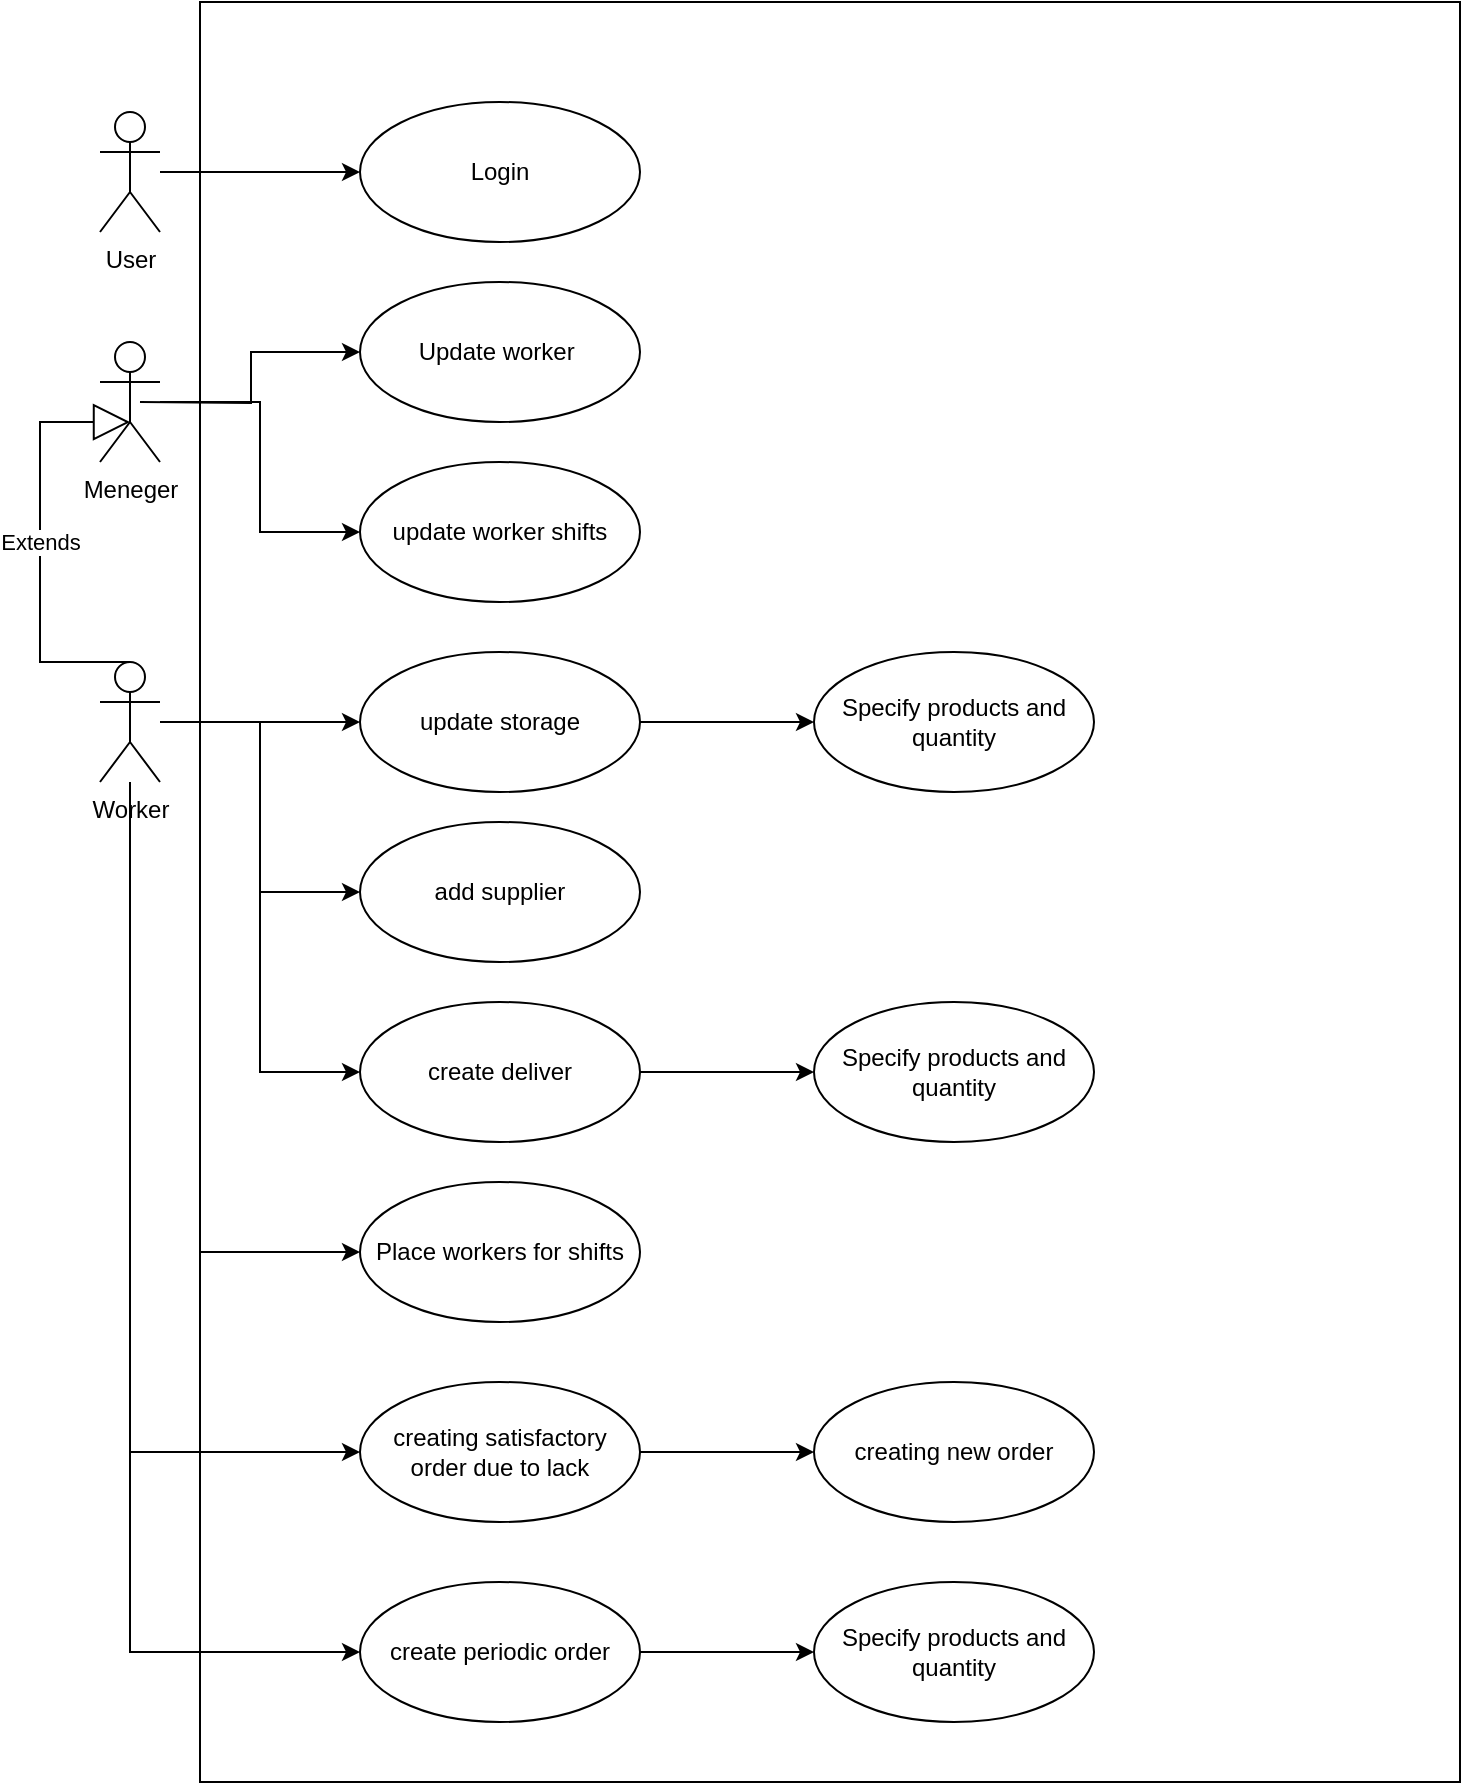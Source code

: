 <mxfile version="16.5.1" type="device"><diagram id="FjsTcY0FZENen8_5drML" name="‫עמוד-1‬"><mxGraphModel dx="1698" dy="506" grid="1" gridSize="10" guides="1" tooltips="1" connect="1" arrows="1" fold="1" page="1" pageScale="1" pageWidth="827" pageHeight="1169" math="0" shadow="0"><root><mxCell id="0"/><mxCell id="1" parent="0"/><mxCell id="akdDZByb4MpXBMGKsgp7-43" value="" style="rounded=0;whiteSpace=wrap;html=1;" vertex="1" parent="1"><mxGeometry x="-720" y="50" width="630" height="890" as="geometry"/></mxCell><mxCell id="akdDZByb4MpXBMGKsgp7-7" style="edgeStyle=orthogonalEdgeStyle;rounded=0;orthogonalLoop=1;jettySize=auto;html=1;" edge="1" parent="1" source="akdDZByb4MpXBMGKsgp7-2" target="akdDZByb4MpXBMGKsgp7-6"><mxGeometry relative="1" as="geometry"/></mxCell><mxCell id="akdDZByb4MpXBMGKsgp7-2" value="User" style="shape=umlActor;verticalLabelPosition=bottom;verticalAlign=top;html=1;" vertex="1" parent="1"><mxGeometry x="-770" y="105" width="30" height="60" as="geometry"/></mxCell><mxCell id="akdDZByb4MpXBMGKsgp7-6" value="Login" style="ellipse;whiteSpace=wrap;html=1;" vertex="1" parent="1"><mxGeometry x="-640" y="100" width="140" height="70" as="geometry"/></mxCell><mxCell id="akdDZByb4MpXBMGKsgp7-25" style="edgeStyle=orthogonalEdgeStyle;rounded=0;orthogonalLoop=1;jettySize=auto;html=1;entryX=0;entryY=0.5;entryDx=0;entryDy=0;" edge="1" parent="1" target="akdDZByb4MpXBMGKsgp7-14"><mxGeometry relative="1" as="geometry"><mxPoint x="-750" y="250" as="sourcePoint"/></mxGeometry></mxCell><mxCell id="akdDZByb4MpXBMGKsgp7-27" style="edgeStyle=orthogonalEdgeStyle;rounded=0;orthogonalLoop=1;jettySize=auto;html=1;entryX=0;entryY=0.5;entryDx=0;entryDy=0;" edge="1" parent="1" source="akdDZByb4MpXBMGKsgp7-8" target="akdDZByb4MpXBMGKsgp7-15"><mxGeometry relative="1" as="geometry"/></mxCell><mxCell id="akdDZByb4MpXBMGKsgp7-34" style="edgeStyle=orthogonalEdgeStyle;rounded=0;orthogonalLoop=1;jettySize=auto;html=1;entryX=0;entryY=0.5;entryDx=0;entryDy=0;" edge="1" parent="1" source="akdDZByb4MpXBMGKsgp7-8" target="akdDZByb4MpXBMGKsgp7-23"><mxGeometry relative="1" as="geometry"><Array as="points"><mxPoint x="-720" y="250"/><mxPoint x="-720" y="675"/></Array></mxGeometry></mxCell><mxCell id="akdDZByb4MpXBMGKsgp7-8" value="Meneger" style="shape=umlActor;verticalLabelPosition=bottom;verticalAlign=top;html=1;" vertex="1" parent="1"><mxGeometry x="-770" y="220" width="30" height="60" as="geometry"/></mxCell><mxCell id="akdDZByb4MpXBMGKsgp7-14" value="Update worker&amp;nbsp;" style="ellipse;whiteSpace=wrap;html=1;" vertex="1" parent="1"><mxGeometry x="-640" y="190" width="140" height="70" as="geometry"/></mxCell><mxCell id="akdDZByb4MpXBMGKsgp7-15" value="update worker shifts" style="ellipse;whiteSpace=wrap;html=1;" vertex="1" parent="1"><mxGeometry x="-640" y="280" width="140" height="70" as="geometry"/></mxCell><mxCell id="akdDZByb4MpXBMGKsgp7-28" style="edgeStyle=orthogonalEdgeStyle;rounded=0;orthogonalLoop=1;jettySize=auto;html=1;" edge="1" parent="1" source="akdDZByb4MpXBMGKsgp7-16" target="akdDZByb4MpXBMGKsgp7-18"><mxGeometry relative="1" as="geometry"/></mxCell><mxCell id="akdDZByb4MpXBMGKsgp7-29" style="edgeStyle=orthogonalEdgeStyle;rounded=0;orthogonalLoop=1;jettySize=auto;html=1;entryX=0;entryY=0.5;entryDx=0;entryDy=0;" edge="1" parent="1" source="akdDZByb4MpXBMGKsgp7-16" target="akdDZByb4MpXBMGKsgp7-20"><mxGeometry relative="1" as="geometry"/></mxCell><mxCell id="akdDZByb4MpXBMGKsgp7-30" style="edgeStyle=orthogonalEdgeStyle;rounded=0;orthogonalLoop=1;jettySize=auto;html=1;entryX=0;entryY=0.5;entryDx=0;entryDy=0;" edge="1" parent="1" source="akdDZByb4MpXBMGKsgp7-16" target="akdDZByb4MpXBMGKsgp7-21"><mxGeometry relative="1" as="geometry"><Array as="points"><mxPoint x="-755" y="875"/></Array></mxGeometry></mxCell><mxCell id="akdDZByb4MpXBMGKsgp7-32" style="edgeStyle=orthogonalEdgeStyle;rounded=0;orthogonalLoop=1;jettySize=auto;html=1;entryX=0;entryY=0.5;entryDx=0;entryDy=0;" edge="1" parent="1" source="akdDZByb4MpXBMGKsgp7-16" target="akdDZByb4MpXBMGKsgp7-22"><mxGeometry relative="1" as="geometry"><mxPoint x="-290" y="440" as="targetPoint"/><Array as="points"><mxPoint x="-755" y="775"/></Array></mxGeometry></mxCell><mxCell id="akdDZByb4MpXBMGKsgp7-33" style="edgeStyle=orthogonalEdgeStyle;rounded=0;orthogonalLoop=1;jettySize=auto;html=1;entryX=0;entryY=0.5;entryDx=0;entryDy=0;" edge="1" parent="1" source="akdDZByb4MpXBMGKsgp7-16" target="akdDZByb4MpXBMGKsgp7-24"><mxGeometry relative="1" as="geometry"/></mxCell><mxCell id="akdDZByb4MpXBMGKsgp7-16" value="Worker" style="shape=umlActor;verticalLabelPosition=bottom;verticalAlign=top;html=1;" vertex="1" parent="1"><mxGeometry x="-770" y="380" width="30" height="60" as="geometry"/></mxCell><mxCell id="akdDZByb4MpXBMGKsgp7-17" value="Extends" style="endArrow=block;endSize=16;endFill=0;html=1;rounded=0;exitX=0.5;exitY=0;exitDx=0;exitDy=0;exitPerimeter=0;entryX=0.5;entryY=0.667;entryDx=0;entryDy=0;entryPerimeter=0;" edge="1" parent="1" source="akdDZByb4MpXBMGKsgp7-16" target="akdDZByb4MpXBMGKsgp7-8"><mxGeometry width="160" relative="1" as="geometry"><mxPoint x="-680" y="310" as="sourcePoint"/><mxPoint x="-800" y="240" as="targetPoint"/><Array as="points"><mxPoint x="-800" y="380"/><mxPoint x="-800" y="260"/></Array></mxGeometry></mxCell><mxCell id="akdDZByb4MpXBMGKsgp7-36" style="edgeStyle=orthogonalEdgeStyle;rounded=0;orthogonalLoop=1;jettySize=auto;html=1;exitX=1;exitY=0.5;exitDx=0;exitDy=0;entryX=0;entryY=0.5;entryDx=0;entryDy=0;" edge="1" parent="1" source="akdDZByb4MpXBMGKsgp7-18" target="akdDZByb4MpXBMGKsgp7-35"><mxGeometry relative="1" as="geometry"/></mxCell><mxCell id="akdDZByb4MpXBMGKsgp7-18" value="update storage" style="ellipse;whiteSpace=wrap;html=1;" vertex="1" parent="1"><mxGeometry x="-640" y="375" width="140" height="70" as="geometry"/></mxCell><mxCell id="akdDZByb4MpXBMGKsgp7-20" value="add supplier" style="ellipse;whiteSpace=wrap;html=1;" vertex="1" parent="1"><mxGeometry x="-640" y="460" width="140" height="70" as="geometry"/></mxCell><mxCell id="akdDZByb4MpXBMGKsgp7-40" style="edgeStyle=orthogonalEdgeStyle;rounded=0;orthogonalLoop=1;jettySize=auto;html=1;exitX=1;exitY=0.5;exitDx=0;exitDy=0;" edge="1" parent="1" source="akdDZByb4MpXBMGKsgp7-21" target="akdDZByb4MpXBMGKsgp7-39"><mxGeometry relative="1" as="geometry"/></mxCell><mxCell id="akdDZByb4MpXBMGKsgp7-21" value="create periodic order" style="ellipse;whiteSpace=wrap;html=1;" vertex="1" parent="1"><mxGeometry x="-640" y="840" width="140" height="70" as="geometry"/></mxCell><mxCell id="akdDZByb4MpXBMGKsgp7-38" style="edgeStyle=orthogonalEdgeStyle;rounded=0;orthogonalLoop=1;jettySize=auto;html=1;exitX=1;exitY=0.5;exitDx=0;exitDy=0;entryX=0;entryY=0.5;entryDx=0;entryDy=0;" edge="1" parent="1" source="akdDZByb4MpXBMGKsgp7-22" target="akdDZByb4MpXBMGKsgp7-37"><mxGeometry relative="1" as="geometry"/></mxCell><mxCell id="akdDZByb4MpXBMGKsgp7-22" value="creating satisfactory order due to lack" style="ellipse;whiteSpace=wrap;html=1;" vertex="1" parent="1"><mxGeometry x="-640" y="740" width="140" height="70" as="geometry"/></mxCell><mxCell id="akdDZByb4MpXBMGKsgp7-23" value="Place workers for shifts" style="ellipse;whiteSpace=wrap;html=1;" vertex="1" parent="1"><mxGeometry x="-640" y="640" width="140" height="70" as="geometry"/></mxCell><mxCell id="akdDZByb4MpXBMGKsgp7-42" style="edgeStyle=orthogonalEdgeStyle;rounded=0;orthogonalLoop=1;jettySize=auto;html=1;entryX=0;entryY=0.5;entryDx=0;entryDy=0;" edge="1" parent="1" source="akdDZByb4MpXBMGKsgp7-24" target="akdDZByb4MpXBMGKsgp7-41"><mxGeometry relative="1" as="geometry"/></mxCell><mxCell id="akdDZByb4MpXBMGKsgp7-24" value="create deliver" style="ellipse;whiteSpace=wrap;html=1;" vertex="1" parent="1"><mxGeometry x="-640" y="550" width="140" height="70" as="geometry"/></mxCell><mxCell id="akdDZByb4MpXBMGKsgp7-35" value="Specify products and quantity" style="ellipse;whiteSpace=wrap;html=1;" vertex="1" parent="1"><mxGeometry x="-413" y="375" width="140" height="70" as="geometry"/></mxCell><mxCell id="akdDZByb4MpXBMGKsgp7-37" value="creating new order" style="ellipse;whiteSpace=wrap;html=1;" vertex="1" parent="1"><mxGeometry x="-413" y="740" width="140" height="70" as="geometry"/></mxCell><mxCell id="akdDZByb4MpXBMGKsgp7-39" value="Specify products and quantity" style="ellipse;whiteSpace=wrap;html=1;" vertex="1" parent="1"><mxGeometry x="-413" y="840" width="140" height="70" as="geometry"/></mxCell><mxCell id="akdDZByb4MpXBMGKsgp7-41" value="Specify products and quantity" style="ellipse;whiteSpace=wrap;html=1;" vertex="1" parent="1"><mxGeometry x="-413" y="550" width="140" height="70" as="geometry"/></mxCell></root></mxGraphModel></diagram></mxfile>